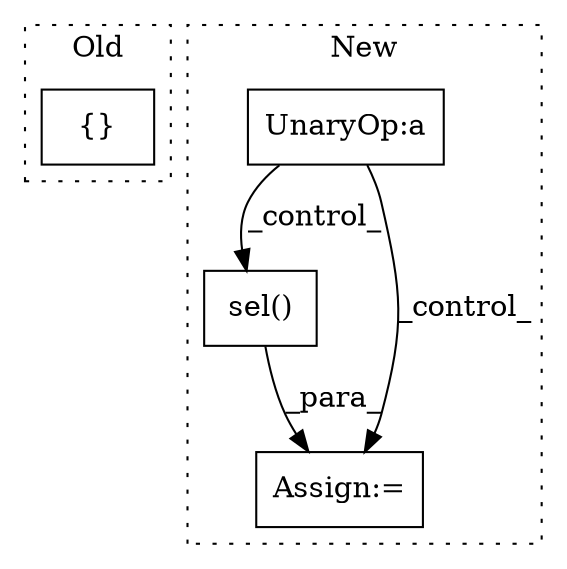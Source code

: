 digraph G {
subgraph cluster0 {
1 [label="{}" a="59" s="54228,54247" l="1,0" shape="box"];
label = "Old";
style="dotted";
}
subgraph cluster1 {
2 [label="sel()" a="75" s="62348" l="74" shape="box"];
3 [label="UnaryOp:a" a="61" s="61028" l="34" shape="box"];
4 [label="Assign:=" a="68" s="62345" l="3" shape="box"];
label = "New";
style="dotted";
}
2 -> 4 [label="_para_"];
3 -> 4 [label="_control_"];
3 -> 2 [label="_control_"];
}